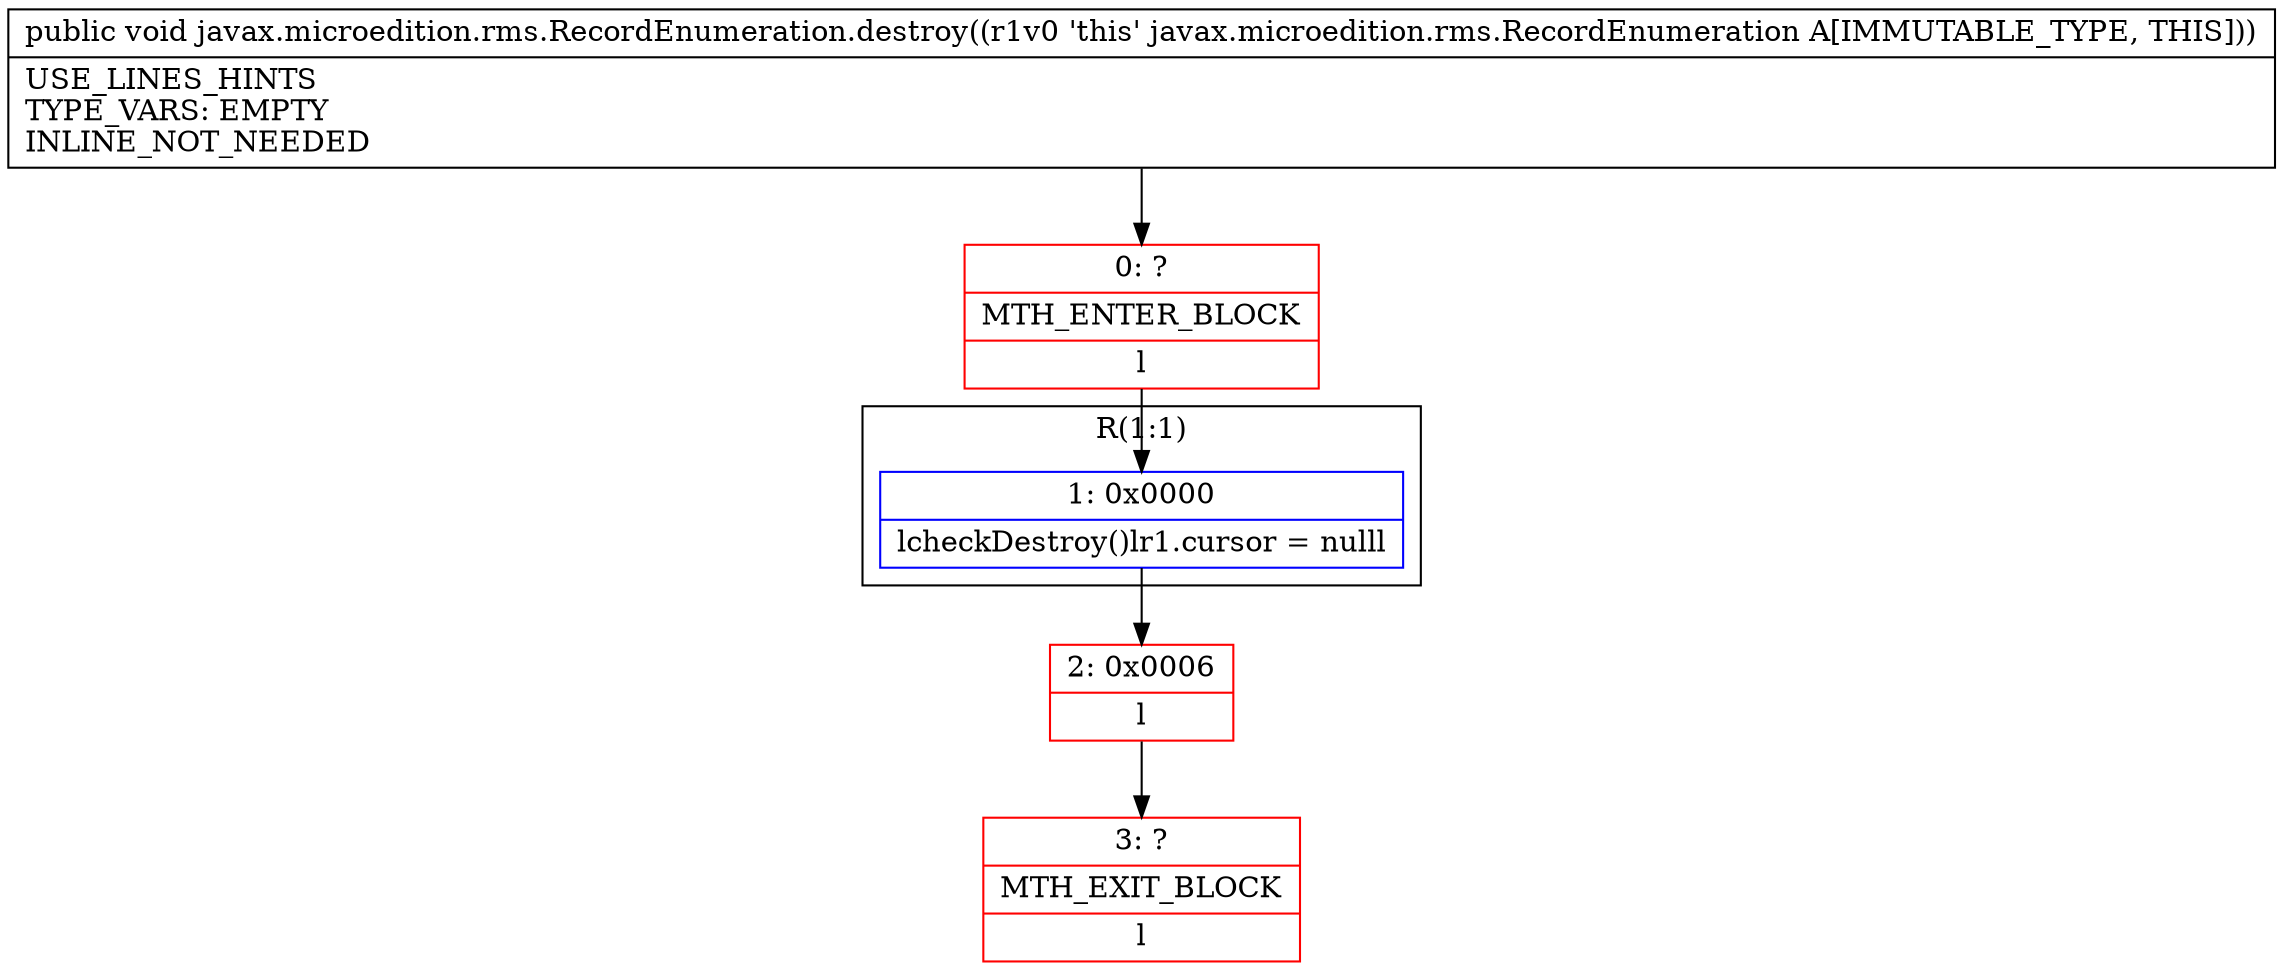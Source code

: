 digraph "CFG forjavax.microedition.rms.RecordEnumeration.destroy()V" {
subgraph cluster_Region_1772973298 {
label = "R(1:1)";
node [shape=record,color=blue];
Node_1 [shape=record,label="{1\:\ 0x0000|lcheckDestroy()lr1.cursor = nulll}"];
}
Node_0 [shape=record,color=red,label="{0\:\ ?|MTH_ENTER_BLOCK\l|l}"];
Node_2 [shape=record,color=red,label="{2\:\ 0x0006|l}"];
Node_3 [shape=record,color=red,label="{3\:\ ?|MTH_EXIT_BLOCK\l|l}"];
MethodNode[shape=record,label="{public void javax.microedition.rms.RecordEnumeration.destroy((r1v0 'this' javax.microedition.rms.RecordEnumeration A[IMMUTABLE_TYPE, THIS]))  | USE_LINES_HINTS\lTYPE_VARS: EMPTY\lINLINE_NOT_NEEDED\l}"];
MethodNode -> Node_0;
Node_1 -> Node_2;
Node_0 -> Node_1;
Node_2 -> Node_3;
}

